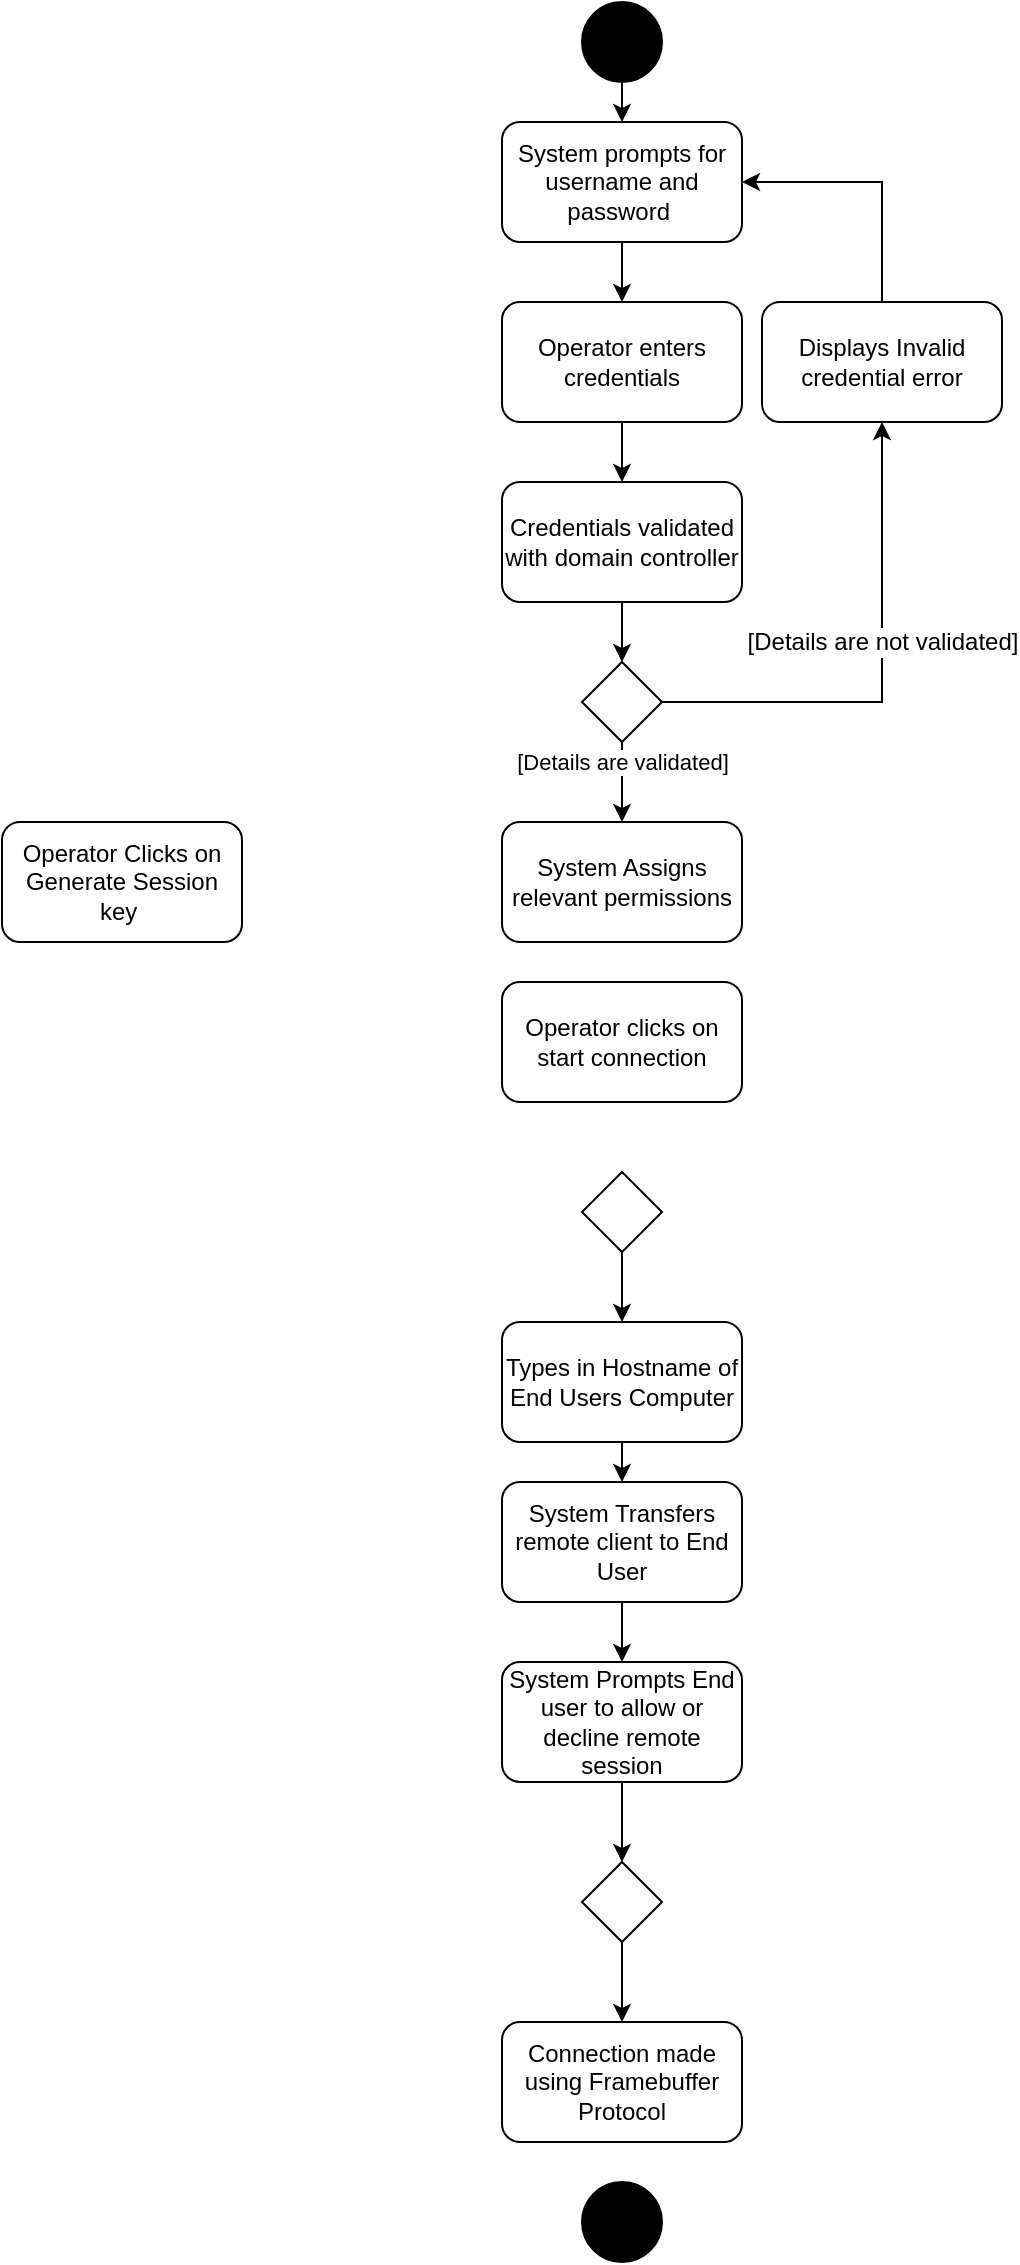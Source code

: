 <mxfile version="12.2.6" type="github" pages="1"><diagram id="j9u8dvk-Dzx6_849PNDE" name="Page-1"><mxGraphModel dx="568" dy="1539" grid="1" gridSize="10" guides="1" tooltips="1" connect="1" arrows="1" fold="1" page="1" pageScale="1" pageWidth="827" pageHeight="1169" math="0" shadow="0"><root><mxCell id="0"/><mxCell id="1" parent="0"/><mxCell id="6I2ORkcYBMlmoNFlmzQS-1" value="" style="ellipse;whiteSpace=wrap;html=1;aspect=fixed;fillColor=#000000;" vertex="1" parent="1"><mxGeometry x="380" y="20" width="40" height="40" as="geometry"/></mxCell><mxCell id="6I2ORkcYBMlmoNFlmzQS-2" value="System prompts for username and password&amp;nbsp;" style="rounded=1;whiteSpace=wrap;html=1;fillColor=#FFFFFF;" vertex="1" parent="1"><mxGeometry x="340" y="80" width="120" height="60" as="geometry"/></mxCell><mxCell id="6I2ORkcYBMlmoNFlmzQS-4" value="" style="endArrow=classic;html=1;exitX=0.5;exitY=1;exitDx=0;exitDy=0;entryX=0.5;entryY=0;entryDx=0;entryDy=0;" edge="1" parent="1" source="6I2ORkcYBMlmoNFlmzQS-1" target="6I2ORkcYBMlmoNFlmzQS-2"><mxGeometry width="50" height="50" relative="1" as="geometry"><mxPoint x="350" y="220" as="sourcePoint"/><mxPoint x="400" y="170" as="targetPoint"/></mxGeometry></mxCell><mxCell id="6I2ORkcYBMlmoNFlmzQS-5" value="Operator enters credentials" style="rounded=1;whiteSpace=wrap;html=1;fillColor=#FFFFFF;" vertex="1" parent="1"><mxGeometry x="340" y="170" width="120" height="60" as="geometry"/></mxCell><mxCell id="6I2ORkcYBMlmoNFlmzQS-6" value="" style="endArrow=classic;html=1;exitX=0.5;exitY=1;exitDx=0;exitDy=0;" edge="1" parent="1" source="6I2ORkcYBMlmoNFlmzQS-2" target="6I2ORkcYBMlmoNFlmzQS-5"><mxGeometry width="50" height="50" relative="1" as="geometry"><mxPoint x="388" y="240" as="sourcePoint"/><mxPoint x="438" y="190" as="targetPoint"/></mxGeometry></mxCell><mxCell id="6I2ORkcYBMlmoNFlmzQS-40" style="edgeStyle=orthogonalEdgeStyle;rounded=0;orthogonalLoop=1;jettySize=auto;html=1;exitX=1;exitY=0.5;exitDx=0;exitDy=0;entryX=0.5;entryY=1;entryDx=0;entryDy=0;" edge="1" parent="1" source="6I2ORkcYBMlmoNFlmzQS-7" target="6I2ORkcYBMlmoNFlmzQS-39"><mxGeometry relative="1" as="geometry"/></mxCell><mxCell id="6I2ORkcYBMlmoNFlmzQS-43" value="[Details are not validated]" style="text;html=1;resizable=0;points=[];align=center;verticalAlign=middle;labelBackgroundColor=#ffffff;" vertex="1" connectable="0" parent="6I2ORkcYBMlmoNFlmzQS-40"><mxGeometry x="-0.128" y="46" relative="1" as="geometry"><mxPoint x="1" y="16" as="offset"/></mxGeometry></mxCell><mxCell id="6I2ORkcYBMlmoNFlmzQS-7" value="" style="rhombus;whiteSpace=wrap;html=1;fillColor=#FFFFFF;" vertex="1" parent="1"><mxGeometry x="380" y="350" width="40" height="40" as="geometry"/></mxCell><mxCell id="6I2ORkcYBMlmoNFlmzQS-8" value="" style="endArrow=classic;html=1;exitX=0.5;exitY=1;exitDx=0;exitDy=0;" edge="1" parent="1" source="6I2ORkcYBMlmoNFlmzQS-5"><mxGeometry width="50" height="50" relative="1" as="geometry"><mxPoint x="340" y="370" as="sourcePoint"/><mxPoint x="400" y="260" as="targetPoint"/></mxGeometry></mxCell><mxCell id="6I2ORkcYBMlmoNFlmzQS-10" value="[Details are validated]" style="endArrow=classic;html=1;exitX=0.5;exitY=1;exitDx=0;exitDy=0;entryX=0.5;entryY=0;entryDx=0;entryDy=0;" edge="1" parent="1" source="6I2ORkcYBMlmoNFlmzQS-7" target="6I2ORkcYBMlmoNFlmzQS-11"><mxGeometry x="-0.5" width="50" height="50" relative="1" as="geometry"><mxPoint x="340" y="370" as="sourcePoint"/><mxPoint x="400" y="330" as="targetPoint"/><mxPoint as="offset"/></mxGeometry></mxCell><mxCell id="6I2ORkcYBMlmoNFlmzQS-11" value="System Assigns relevant permissions" style="rounded=1;whiteSpace=wrap;html=1;fillColor=#FFFFFF;" vertex="1" parent="1"><mxGeometry x="340" y="430" width="120" height="60" as="geometry"/></mxCell><mxCell id="6I2ORkcYBMlmoNFlmzQS-17" style="edgeStyle=orthogonalEdgeStyle;rounded=0;orthogonalLoop=1;jettySize=auto;html=1;exitX=0.5;exitY=1;exitDx=0;exitDy=0;entryX=0.5;entryY=0;entryDx=0;entryDy=0;" edge="1" parent="1" source="6I2ORkcYBMlmoNFlmzQS-15" target="6I2ORkcYBMlmoNFlmzQS-7"><mxGeometry relative="1" as="geometry"/></mxCell><mxCell id="6I2ORkcYBMlmoNFlmzQS-15" value="Credentials validated with domain controller" style="rounded=1;whiteSpace=wrap;html=1;fillColor=#FFFFFF;" vertex="1" parent="1"><mxGeometry x="340" y="260" width="120" height="60" as="geometry"/></mxCell><mxCell id="6I2ORkcYBMlmoNFlmzQS-20" value="Operator clicks on start connection" style="rounded=1;whiteSpace=wrap;html=1;fillColor=#FFFFFF;" vertex="1" parent="1"><mxGeometry x="340" y="510" width="120" height="60" as="geometry"/></mxCell><mxCell id="6I2ORkcYBMlmoNFlmzQS-35" style="edgeStyle=orthogonalEdgeStyle;rounded=0;orthogonalLoop=1;jettySize=auto;html=1;exitX=0.5;exitY=1;exitDx=0;exitDy=0;entryX=0.5;entryY=0;entryDx=0;entryDy=0;" edge="1" parent="1" source="6I2ORkcYBMlmoNFlmzQS-22" target="6I2ORkcYBMlmoNFlmzQS-23"><mxGeometry relative="1" as="geometry"/></mxCell><mxCell id="6I2ORkcYBMlmoNFlmzQS-22" value="Types in Hostname of End Users Computer" style="rounded=1;whiteSpace=wrap;html=1;fillColor=#FFFFFF;" vertex="1" parent="1"><mxGeometry x="340" y="680" width="120" height="60" as="geometry"/></mxCell><mxCell id="6I2ORkcYBMlmoNFlmzQS-34" style="edgeStyle=orthogonalEdgeStyle;rounded=0;orthogonalLoop=1;jettySize=auto;html=1;exitX=0.5;exitY=1;exitDx=0;exitDy=0;entryX=0.5;entryY=0;entryDx=0;entryDy=0;" edge="1" parent="1" source="6I2ORkcYBMlmoNFlmzQS-23" target="6I2ORkcYBMlmoNFlmzQS-24"><mxGeometry relative="1" as="geometry"/></mxCell><mxCell id="6I2ORkcYBMlmoNFlmzQS-23" value="System Transfers remote client to End User" style="rounded=1;whiteSpace=wrap;html=1;fillColor=#FFFFFF;" vertex="1" parent="1"><mxGeometry x="340" y="760" width="120" height="60" as="geometry"/></mxCell><mxCell id="6I2ORkcYBMlmoNFlmzQS-24" value="System Prompts End user to allow or decline remote session" style="rounded=1;whiteSpace=wrap;html=1;fillColor=#FFFFFF;" vertex="1" parent="1"><mxGeometry x="340" y="850" width="120" height="60" as="geometry"/></mxCell><mxCell id="6I2ORkcYBMlmoNFlmzQS-32" style="edgeStyle=orthogonalEdgeStyle;rounded=0;orthogonalLoop=1;jettySize=auto;html=1;exitX=0.5;exitY=1;exitDx=0;exitDy=0;entryX=0.5;entryY=0;entryDx=0;entryDy=0;" edge="1" parent="1" source="6I2ORkcYBMlmoNFlmzQS-26" target="6I2ORkcYBMlmoNFlmzQS-27"><mxGeometry relative="1" as="geometry"/></mxCell><mxCell id="6I2ORkcYBMlmoNFlmzQS-26" value="" style="rhombus;whiteSpace=wrap;html=1;fillColor=#FFFFFF;" vertex="1" parent="1"><mxGeometry x="380" y="950" width="40" height="40" as="geometry"/></mxCell><mxCell id="6I2ORkcYBMlmoNFlmzQS-27" value="Connection made using Framebuffer Protocol" style="rounded=1;whiteSpace=wrap;html=1;fillColor=#FFFFFF;" vertex="1" parent="1"><mxGeometry x="340" y="1030" width="120" height="60" as="geometry"/></mxCell><mxCell id="6I2ORkcYBMlmoNFlmzQS-29" value="" style="rhombus;whiteSpace=wrap;html=1;fillColor=#FFFFFF;" vertex="1" parent="1"><mxGeometry x="380" y="605" width="40" height="40" as="geometry"/></mxCell><mxCell id="6I2ORkcYBMlmoNFlmzQS-30" value="" style="ellipse;whiteSpace=wrap;html=1;aspect=fixed;fillColor=#000000;" vertex="1" parent="1"><mxGeometry x="380" y="1110" width="40" height="40" as="geometry"/></mxCell><mxCell id="6I2ORkcYBMlmoNFlmzQS-33" value="" style="endArrow=classic;html=1;exitX=0.5;exitY=1;exitDx=0;exitDy=0;entryX=0.5;entryY=0;entryDx=0;entryDy=0;" edge="1" parent="1" source="6I2ORkcYBMlmoNFlmzQS-24" target="6I2ORkcYBMlmoNFlmzQS-26"><mxGeometry width="50" height="50" relative="1" as="geometry"><mxPoint x="340" y="1220" as="sourcePoint"/><mxPoint x="390" y="1170" as="targetPoint"/></mxGeometry></mxCell><mxCell id="6I2ORkcYBMlmoNFlmzQS-36" value="" style="endArrow=classic;html=1;exitX=0.5;exitY=1;exitDx=0;exitDy=0;" edge="1" parent="1" source="6I2ORkcYBMlmoNFlmzQS-29"><mxGeometry width="50" height="50" relative="1" as="geometry"><mxPoint x="340" y="1220" as="sourcePoint"/><mxPoint x="400" y="680" as="targetPoint"/></mxGeometry></mxCell><mxCell id="6I2ORkcYBMlmoNFlmzQS-42" style="edgeStyle=orthogonalEdgeStyle;rounded=0;orthogonalLoop=1;jettySize=auto;html=1;exitX=0.5;exitY=0;exitDx=0;exitDy=0;entryX=1;entryY=0.5;entryDx=0;entryDy=0;" edge="1" parent="1" source="6I2ORkcYBMlmoNFlmzQS-39" target="6I2ORkcYBMlmoNFlmzQS-2"><mxGeometry relative="1" as="geometry"/></mxCell><mxCell id="6I2ORkcYBMlmoNFlmzQS-39" value="Displays Invalid credential error" style="rounded=1;whiteSpace=wrap;html=1;fillColor=#FFFFFF;" vertex="1" parent="1"><mxGeometry x="470" y="170" width="120" height="60" as="geometry"/></mxCell><mxCell id="6I2ORkcYBMlmoNFlmzQS-44" value="Operator Clicks on Generate Session key&amp;nbsp;" style="rounded=1;whiteSpace=wrap;html=1;fillColor=#FFFFFF;" vertex="1" parent="1"><mxGeometry x="90" y="430" width="120" height="60" as="geometry"/></mxCell></root></mxGraphModel></diagram></mxfile>